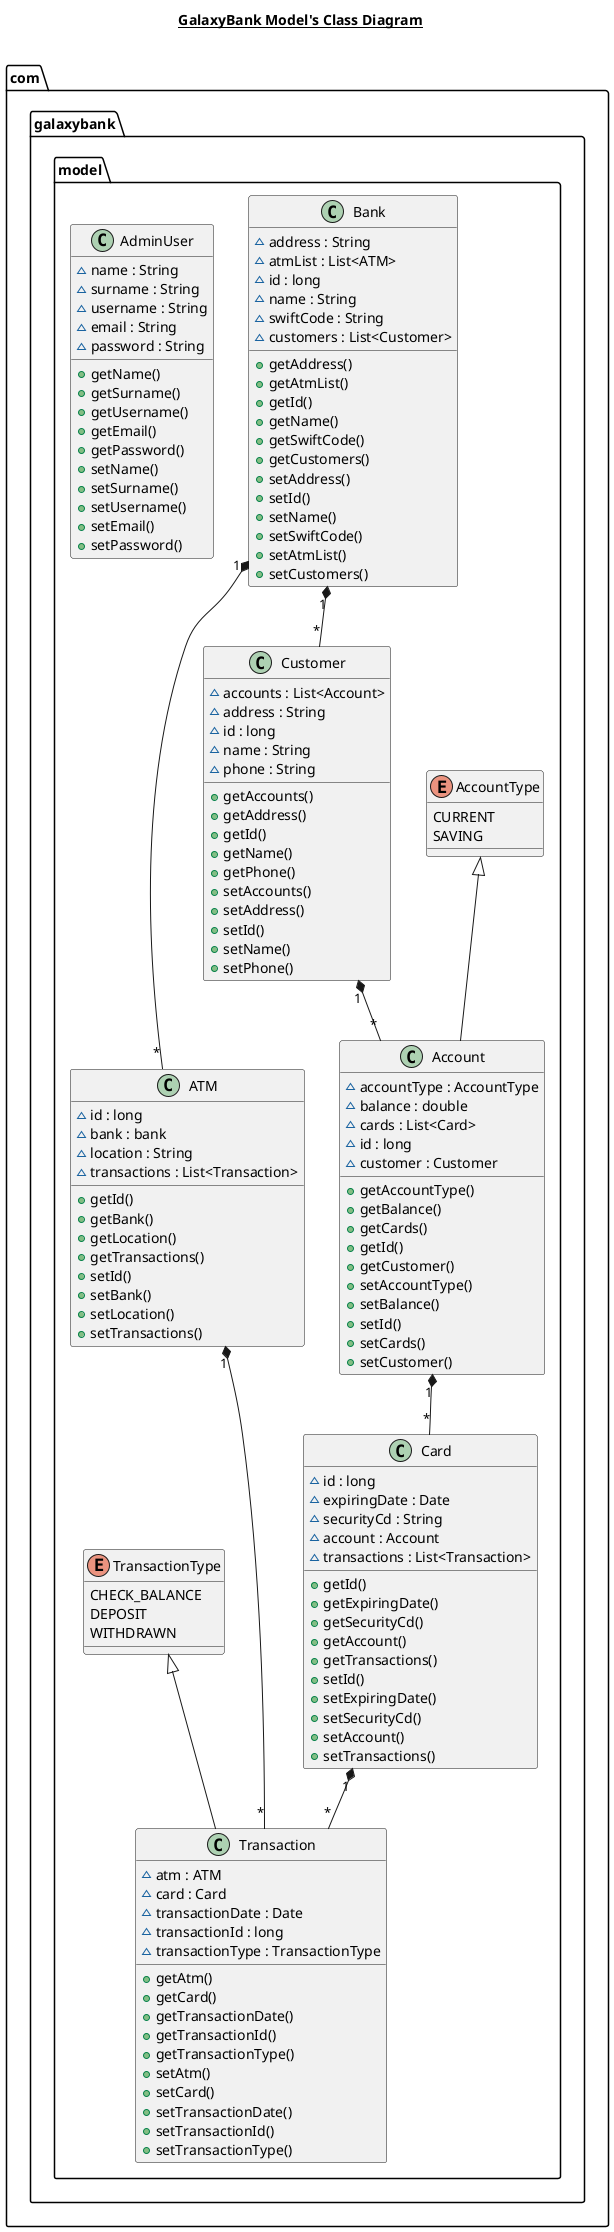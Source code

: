 @startuml
title __GalaxyBank Model's Class Diagram__\n

  namespace com.galaxybank.model {
    class com.galaxybank.model.ATM {
        ~ id : long
        ~ bank : bank
        ~ location : String
        ~ transactions : List<Transaction>
        + getId()
        + getBank()
        + getLocation()
        + getTransactions()
        + setId()
        + setBank()
        + setLocation()
        + setTransactions()
    }
  }


  namespace com.galaxybank.model {
    class com.galaxybank.model.Account {
        ~ accountType : AccountType
        ~ balance : double
        ~ cards : List<Card>
        ~ id : long
        ~ customer : Customer
        + getAccountType()
        + getBalance()
        + getCards()
        + getId()
        + getCustomer()
        + setAccountType()
        + setBalance()
        + setId()
        + setCards()
        + setCustomer()
    }
  }


  namespace com.galaxybank.model {
    enum AccountType {
      CURRENT
      SAVING
    }
  }


  namespace com.galaxybank.model {
    class com.galaxybank.model.Bank {
        ~ address : String
        ~ atmList : List<ATM>
        ~ id : long
        ~ name : String
        ~ swiftCode : String
        ~ customers : List<Customer>
        + getAddress()
        + getAtmList()
        + getId()
        + getName()
        + getSwiftCode()
        + getCustomers()
        + setAddress()
        + setId()
        + setName()
        + setSwiftCode()
        + setAtmList()
        + setCustomers()
    }
  }


  namespace com.galaxybank.model {
    class com.galaxybank.model.Card {
        ~ id : long
        ~ expiringDate : Date
        ~ securityCd : String
        ~ account : Account
        ~ transactions : List<Transaction>
        + getId()
        + getExpiringDate()
        + getSecurityCd()
        + getAccount()
        + getTransactions()
        + setId()
        + setExpiringDate()
        + setSecurityCd()
        + setAccount()
        + setTransactions()
    }
  }


  namespace com.galaxybank.model {
    class com.galaxybank.model.Customer {
        ~ accounts : List<Account>
        ~ address : String
        ~ id : long
        ~ name : String
        ~ phone : String
        + getAccounts()
        + getAddress()
        + getId()
        + getName()
        + getPhone()
        + setAccounts()
        + setAddress()
        + setId()
        + setName()
        + setPhone()
    }
  }


  namespace com.galaxybank.model {
    class com.galaxybank.model.Transaction {
        ~ atm : ATM
        ~ card : Card
        ~ transactionDate : Date
        ~ transactionId : long
        ~ transactionType : TransactionType
        + getAtm()
        + getCard()
        + getTransactionDate()
        + getTransactionId()
        + getTransactionType()
        + setAtm()
        + setCard()
        + setTransactionDate()
        + setTransactionId()
        + setTransactionType()
    }
  }


  namespace com.galaxybank.model {
    enum TransactionType {
      CHECK_BALANCE
      DEPOSIT
      WITHDRAWN
    }
  }

  namespace com.galaxybank.model {
      class AdminUser {
        ~ name : String
        ~ surname : String
        ~ username : String
        ~ email : String
        ~ password : String
        + getName()
        + getSurname()
        + getUsername()
        + getEmail()
        + getPassword()
        + setName()
        + setSurname()
        + setUsername()
        + setEmail()
        + setPassword()
      }
    }

   namespace com.galaxybank.model {
     Bank "1" *-- "*" ATM
     Bank "1" *-- "*" Customer
     Customer "1" *-- "*" Account
     Account "1" *-- "*" Card
     Card "1" *-- "*" Transaction
     ATM "1" *-- "*" Transaction
     AccountType <|-- Account
     TransactionType <|-- Transaction
   }
@enduml